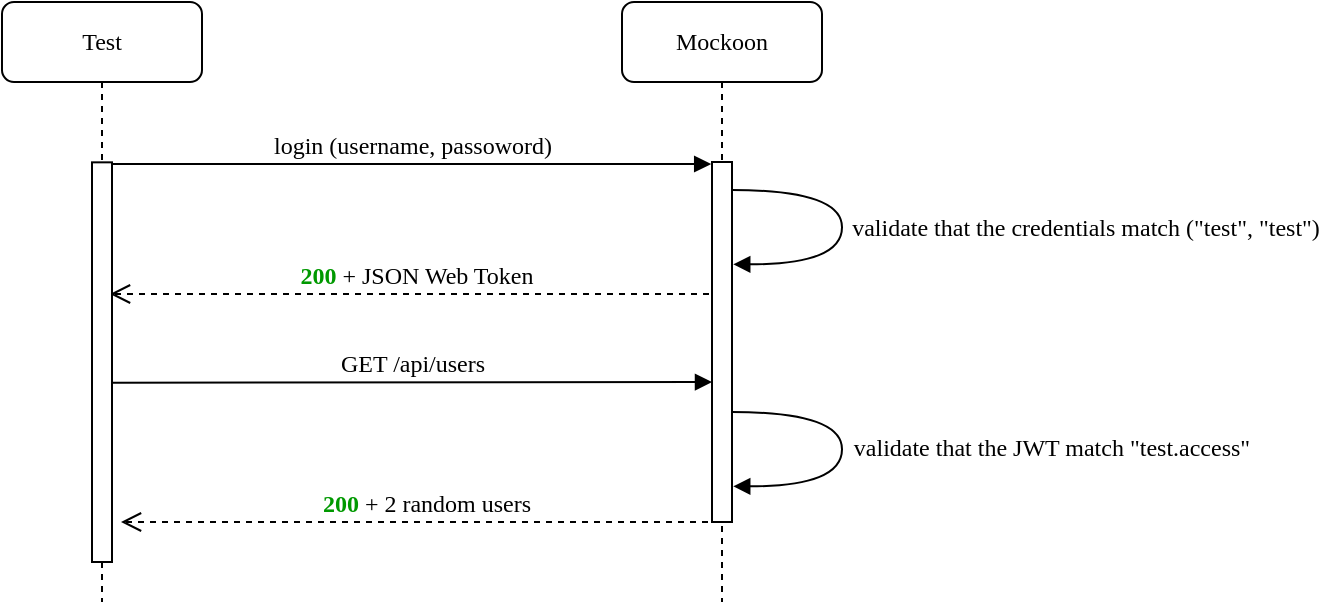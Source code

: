 <mxfile version="17.2.1" type="device"><diagram name="Page-1" id="13e1069c-82ec-6db2-03f1-153e76fe0fe0"><mxGraphModel dx="1138" dy="337" grid="1" gridSize="10" guides="1" tooltips="1" connect="1" arrows="1" fold="1" page="1" pageScale="1" pageWidth="1100" pageHeight="850" background="none" math="0" shadow="0"><root><mxCell id="0"/><mxCell id="1" parent="0"/><mxCell id="7baba1c4bc27f4b0-4" value="Mockoon" style="shape=umlLifeline;perimeter=lifelinePerimeter;whiteSpace=wrap;html=1;container=1;collapsible=0;recursiveResize=0;outlineConnect=0;rounded=1;shadow=0;comic=0;labelBackgroundColor=none;strokeWidth=1;fontFamily=Verdana;fontSize=12;align=center;" parent="1" vertex="1"><mxGeometry x="410" y="80" width="100" height="300" as="geometry"/></mxCell><mxCell id="XcNYr8riRGeTvErRI5fC-2" value="" style="html=1;verticalAlign=bottom;endArrow=block;labelBackgroundColor=none;fontFamily=Verdana;fontSize=12;elbow=vertical;edgeStyle=orthogonalEdgeStyle;curved=1;entryX=1.062;entryY=0.262;entryPerimeter=0;exitX=1.038;exitY=0.345;exitPerimeter=0;entryDx=0;entryDy=0;" edge="1" parent="7baba1c4bc27f4b0-4"><mxGeometry x="0.105" y="120" relative="1" as="geometry"><mxPoint x="55.0" y="94.0" as="sourcePoint"/><mxPoint x="55.62" y="131.16" as="targetPoint"/><Array as="points"><mxPoint x="110" y="94"/><mxPoint x="110" y="131"/></Array><mxPoint as="offset"/></mxGeometry></mxCell><mxCell id="XcNYr8riRGeTvErRI5fC-1" value="&lt;b&gt;&lt;font color=&quot;#009900&quot;&gt;200&lt;/font&gt;&lt;/b&gt; + JSON Web Token" style="html=1;verticalAlign=bottom;endArrow=open;dashed=1;endSize=8;labelBackgroundColor=none;fontFamily=Verdana;fontSize=12;edgeStyle=elbowEdgeStyle;elbow=vertical;" edge="1" parent="7baba1c4bc27f4b0-4" source="7baba1c4bc27f4b0-4"><mxGeometry relative="1" as="geometry"><mxPoint x="-256" y="146" as="targetPoint"/><Array as="points"><mxPoint x="-36" y="146"/><mxPoint x="-6" y="146"/></Array><mxPoint x="39" y="146" as="sourcePoint"/></mxGeometry></mxCell><mxCell id="XcNYr8riRGeTvErRI5fC-6" value="" style="html=1;verticalAlign=bottom;endArrow=block;labelBackgroundColor=none;fontFamily=Verdana;fontSize=12;elbow=vertical;edgeStyle=orthogonalEdgeStyle;curved=1;entryX=1.062;entryY=0.262;entryPerimeter=0;exitX=1.038;exitY=0.345;exitPerimeter=0;entryDx=0;entryDy=0;" edge="1" parent="7baba1c4bc27f4b0-4"><mxGeometry x="0.092" y="110" relative="1" as="geometry"><mxPoint x="55.0" y="205" as="sourcePoint"/><mxPoint x="55.62" y="242.16" as="targetPoint"/><Array as="points"><mxPoint x="110" y="205"/><mxPoint x="110" y="242"/></Array><mxPoint as="offset"/></mxGeometry></mxCell><mxCell id="7baba1c4bc27f4b0-8" value="Test" style="shape=umlLifeline;perimeter=lifelinePerimeter;whiteSpace=wrap;html=1;container=1;collapsible=0;recursiveResize=0;outlineConnect=0;rounded=1;shadow=0;comic=0;labelBackgroundColor=none;strokeWidth=1;fontFamily=Verdana;fontSize=12;align=center;" parent="1" vertex="1"><mxGeometry x="100" y="80" width="100" height="300" as="geometry"/></mxCell><mxCell id="7baba1c4bc27f4b0-9" value="" style="html=1;points=[];perimeter=orthogonalPerimeter;rounded=0;shadow=0;comic=0;labelBackgroundColor=none;strokeWidth=1;fontFamily=Verdana;fontSize=12;align=center;" parent="7baba1c4bc27f4b0-8" vertex="1"><mxGeometry x="45" y="80.17" width="10" height="199.83" as="geometry"/></mxCell><mxCell id="7baba1c4bc27f4b0-11" value="login (username, passoword)" style="html=1;verticalAlign=bottom;endArrow=block;entryX=-0.04;entryY=0.006;labelBackgroundColor=none;fontFamily=Verdana;fontSize=12;edgeStyle=elbowEdgeStyle;elbow=vertical;entryDx=0;entryDy=0;entryPerimeter=0;" parent="1" source="7baba1c4bc27f4b0-9" edge="1"><mxGeometry relative="1" as="geometry"><mxPoint x="220" y="170.17" as="sourcePoint"/><mxPoint x="454.6" y="161.08" as="targetPoint"/></mxGeometry></mxCell><mxCell id="XcNYr8riRGeTvErRI5fC-3" value="" style="html=1;points=[];perimeter=orthogonalPerimeter;rounded=0;shadow=0;comic=0;labelBackgroundColor=none;strokeWidth=1;fontFamily=Verdana;fontSize=12;align=center;" vertex="1" parent="1"><mxGeometry x="455" y="160" width="10" height="180" as="geometry"/></mxCell><mxCell id="XcNYr8riRGeTvErRI5fC-4" value="&lt;b&gt;&lt;font color=&quot;#009900&quot;&gt;200&lt;/font&gt;&lt;/b&gt; + 2 random users" style="html=1;verticalAlign=bottom;endArrow=open;dashed=1;endSize=8;labelBackgroundColor=none;fontFamily=Verdana;fontSize=12;edgeStyle=elbowEdgeStyle;elbow=vertical;" edge="1" parent="1"><mxGeometry relative="1" as="geometry"><mxPoint x="159.5" y="340" as="targetPoint"/><Array as="points"><mxPoint x="379.5" y="340"/><mxPoint x="409.5" y="340"/></Array><mxPoint x="465" y="340" as="sourcePoint"/></mxGeometry></mxCell><mxCell id="XcNYr8riRGeTvErRI5fC-5" value="GET /api/users" style="html=1;verticalAlign=bottom;endArrow=block;entryX=-0.04;entryY=0.006;labelBackgroundColor=none;fontFamily=Verdana;fontSize=12;edgeStyle=elbowEdgeStyle;elbow=vertical;entryDx=0;entryDy=0;entryPerimeter=0;" edge="1" parent="1"><mxGeometry relative="1" as="geometry"><mxPoint x="155.4" y="270.346" as="sourcePoint"/><mxPoint x="455.0" y="270.14" as="targetPoint"/></mxGeometry></mxCell><mxCell id="XcNYr8riRGeTvErRI5fC-7" value="&lt;span style=&quot;font-family: &amp;#34;verdana&amp;#34;&quot;&gt;validate that the JWT match &quot;test.access&quot;&lt;/span&gt;" style="text;html=1;strokeColor=none;fillColor=none;align=center;verticalAlign=middle;whiteSpace=wrap;rounded=0;" vertex="1" parent="1"><mxGeometry x="520" y="288" width="210" height="30" as="geometry"/></mxCell><mxCell id="XcNYr8riRGeTvErRI5fC-8" value="&lt;span style=&quot;font-family: &amp;#34;verdana&amp;#34;&quot;&gt;validate that the credentials match (&quot;test&quot;, &quot;test&quot;)&lt;/span&gt;" style="text;html=1;strokeColor=none;fillColor=none;align=center;verticalAlign=middle;whiteSpace=wrap;rounded=0;" vertex="1" parent="1"><mxGeometry x="522" y="178" width="240" height="30" as="geometry"/></mxCell></root></mxGraphModel></diagram></mxfile>
